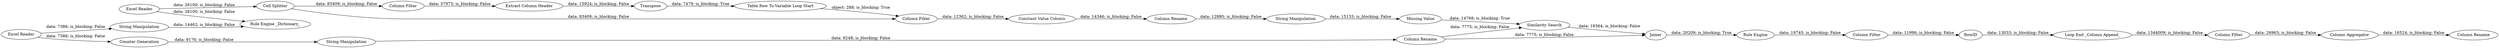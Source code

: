 digraph {
	"4422105596165516653_1" [label="Excel Reader"]
	"4422105596165516653_3" [label="String Manipulation"]
	"4422105596165516653_32" [label=Transpose]
	"4422105596165516653_43" [label="Rule Engine"]
	"4422105596165516653_45" [label="Missing Value"]
	"4422105596165516653_6" [label="Cell Splitter"]
	"4422105596165516653_37" [label="Column Rename"]
	"4422105596165516653_44" [label=RowID]
	"4422105596165516653_53" [label="Column Filter"]
	"4422105596165516653_57" [label="String Manipulation"]
	"4422105596165516653_33" [label="Column Filter"]
	"4422105596165516653_36" [label="Similarity Search"]
	"4422105596165516653_40" [label=Joiner]
	"4422105596165516653_55" [label="Column Aggregator"]
	"4422105596165516653_28" [label="Extract Column Header"]
	"4422105596165516653_56" [label="Column Rename"]
	"4422105596165516653_2" [label="Excel Reader"]
	"4422105596165516653_58" [label="String Manipulation"]
	"4422105596165516653_5" [label="Rule Engine _Dictionary_"]
	"4422105596165516653_38" [label="Column Rename"]
	"4422105596165516653_54" [label="Column Filter"]
	"4422105596165516653_35" [label="Counter Generation"]
	"4422105596165516653_30" [label="Table Row To Variable Loop Start"]
	"4422105596165516653_39" [label="Loop End _Column Append_"]
	"4422105596165516653_47" [label="Constant Value Column"]
	"4422105596165516653_34" [label="Column Filter"]
	"4422105596165516653_44" -> "4422105596165516653_39" [label="data: 13033; is_blocking: False"]
	"4422105596165516653_53" -> "4422105596165516653_44" [label="data: 11996; is_blocking: False"]
	"4422105596165516653_57" -> "4422105596165516653_45" [label="data: 15133; is_blocking: False"]
	"4422105596165516653_2" -> "4422105596165516653_35" [label="data: 7386; is_blocking: False"]
	"4422105596165516653_47" -> "4422105596165516653_38" [label="data: 14346; is_blocking: False"]
	"4422105596165516653_43" -> "4422105596165516653_53" [label="data: 19745; is_blocking: False"]
	"4422105596165516653_45" -> "4422105596165516653_36" [label="data: 14768; is_blocking: True"]
	"4422105596165516653_32" -> "4422105596165516653_30" [label="data: 7479; is_blocking: True"]
	"4422105596165516653_28" -> "4422105596165516653_32" [label="data: 15924; is_blocking: False"]
	"4422105596165516653_34" -> "4422105596165516653_47" [label="data: 12362; is_blocking: False"]
	"4422105596165516653_6" -> "4422105596165516653_33" [label="data: 83409; is_blocking: False"]
	"4422105596165516653_54" -> "4422105596165516653_55" [label="data: 26963; is_blocking: False"]
	"4422105596165516653_30" -> "4422105596165516653_34" [label="object: 288; is_blocking: True"]
	"4422105596165516653_1" -> "4422105596165516653_6" [label="data: 26100; is_blocking: False"]
	"4422105596165516653_37" -> "4422105596165516653_36" [label="data: 7775; is_blocking: False"]
	"4422105596165516653_55" -> "4422105596165516653_56" [label="data: 16524; is_blocking: False"]
	"4422105596165516653_3" -> "4422105596165516653_5" [label="data: 14462; is_blocking: False"]
	"4422105596165516653_1" -> "4422105596165516653_5" [label="data: 26100; is_blocking: False"]
	"4422105596165516653_40" -> "4422105596165516653_43" [label="data: 20209; is_blocking: True"]
	"4422105596165516653_35" -> "4422105596165516653_58" [label="data: 9176; is_blocking: False"]
	"4422105596165516653_36" -> "4422105596165516653_40" [label="data: 18364; is_blocking: False"]
	"4422105596165516653_2" -> "4422105596165516653_3" [label="data: 7386; is_blocking: False"]
	"4422105596165516653_38" -> "4422105596165516653_57" [label="data: 12880; is_blocking: False"]
	"4422105596165516653_33" -> "4422105596165516653_28" [label="data: 57973; is_blocking: False"]
	"4422105596165516653_58" -> "4422105596165516653_37" [label="data: 9248; is_blocking: False"]
	"4422105596165516653_6" -> "4422105596165516653_34" [label="data: 83409; is_blocking: False"]
	"4422105596165516653_37" -> "4422105596165516653_40" [label="data: 7775; is_blocking: False"]
	"4422105596165516653_39" -> "4422105596165516653_54" [label="data: 1344009; is_blocking: False"]
	rankdir=LR
}
